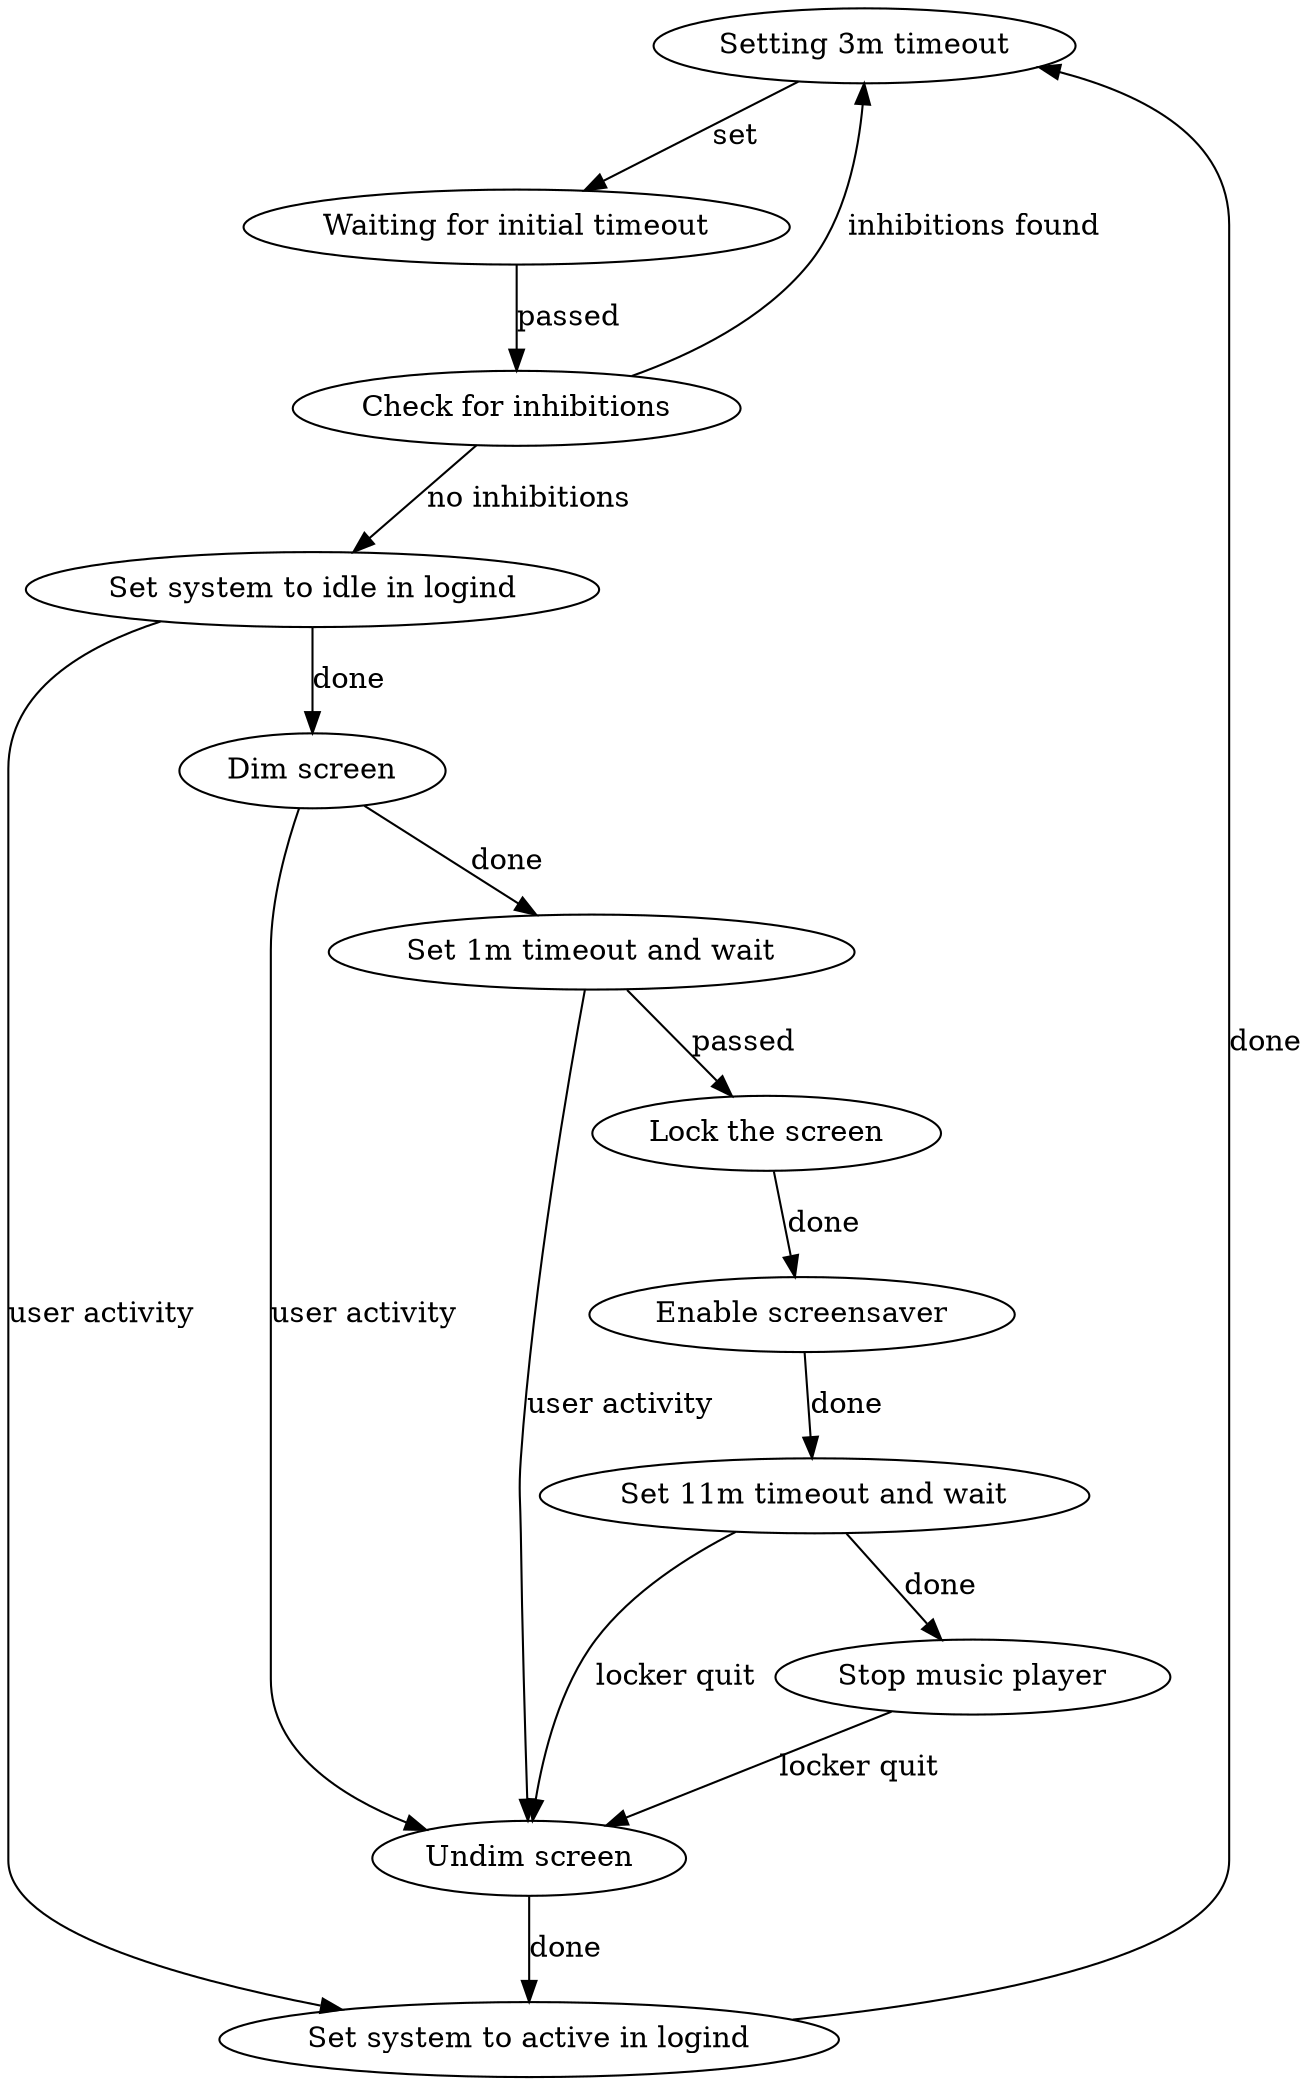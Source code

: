 digraph G {
    init [label = "Setting 3m timeout"];
    wait1 [label = "Waiting for initial timeout"];
    cfi1 [label = "Check for inhibitions"]
    do_logind [label = "Set system to idle in logind"];
    rb_logind [label = "Set system to active in logind"];
    do_dim [label = "Dim screen"];
    rb_dim [label = "Undim screen"];
    wait2 [label = "Set 1m timeout and wait"];
    do_lock [label = "Lock the screen"];
    do_screensaver [label = "Enable screensaver"];
    wait3 [label = "Set 11m timeout and wait"];
    do_mpris [label = "Stop music player"];

    init -> wait1 [label = set];
    wait1 -> cfi1 [label = "passed"];
    cfi1 -> init [label = "inhibitions found"];
    cfi1 -> do_logind [label = "no inhibitions"];
    do_logind -> rb_logind [label = "user activity"];
    rb_dim -> rb_logind [label = "done"];
    rb_logind -> init [label = "done"];
    do_logind -> do_dim [label = "done"];
    do_dim -> rb_dim [label = "user activity"];
    do_dim -> wait2 [label = "done"];
    wait2 -> rb_dim [label = "user activity"];
    wait2 -> do_lock [label = "passed"]
    do_lock -> do_screensaver [label = "done"]
    do_screensaver -> wait3 [label = "done"]
    wait3 -> do_mpris [label = "done"]
    wait3 -> rb_dim [label = "locker quit"]
    do_mpris -> rb_dim [label = "locker quit"]
}
